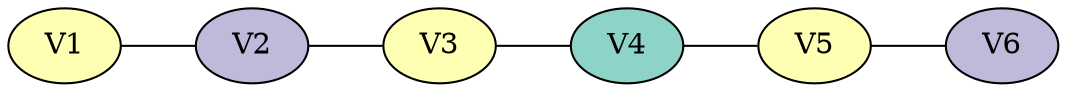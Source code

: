 graph colored {
node [style=filled colorscheme="set312"];
rankdir=RL;
V2--V1;
V3--V2;
V4--V3;
V5--V4;
V6--V5;
V1[fillcolor="2"];
V2[fillcolor="3"];
V3[fillcolor="2"];
V4[fillcolor="1"];
V5[fillcolor="2"];
V6[fillcolor="3"];
}